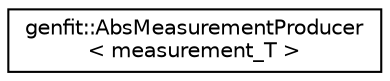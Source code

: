 digraph "Graphical Class Hierarchy"
{
 // LATEX_PDF_SIZE
  edge [fontname="Helvetica",fontsize="10",labelfontname="Helvetica",labelfontsize="10"];
  node [fontname="Helvetica",fontsize="10",shape=record];
  rankdir="LR";
  Node0 [label="genfit::AbsMeasurementProducer\l\< measurement_T \>",height=0.2,width=0.4,color="black", fillcolor="white", style="filled",URL="$classgenfit_1_1AbsMeasurementProducer.html",tooltip="Abstract interface class for MeasurementProducer."];
}
